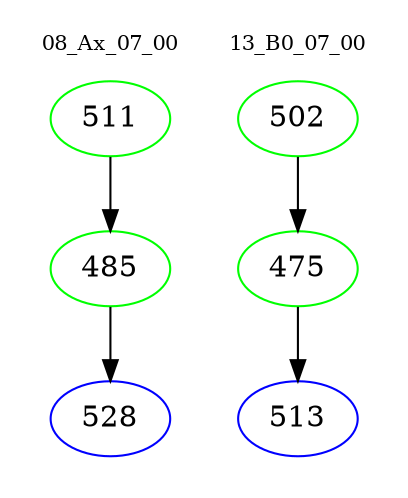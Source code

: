 digraph{
subgraph cluster_0 {
color = white
label = "08_Ax_07_00";
fontsize=10;
T0_511 [label="511", color="green"]
T0_511 -> T0_485 [color="black"]
T0_485 [label="485", color="green"]
T0_485 -> T0_528 [color="black"]
T0_528 [label="528", color="blue"]
}
subgraph cluster_1 {
color = white
label = "13_B0_07_00";
fontsize=10;
T1_502 [label="502", color="green"]
T1_502 -> T1_475 [color="black"]
T1_475 [label="475", color="green"]
T1_475 -> T1_513 [color="black"]
T1_513 [label="513", color="blue"]
}
}
